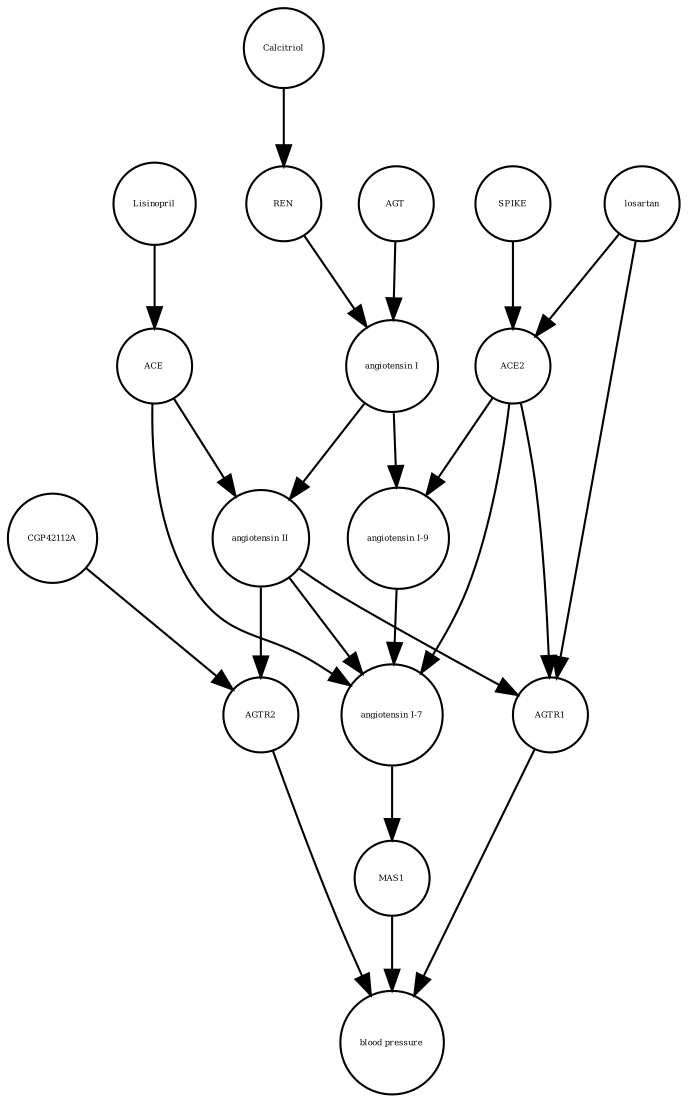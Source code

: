strict digraph  {
MAS1 [annotation="", bipartite=0, cls=macromolecule, fontsize=4, label=MAS1, shape=circle];
"blood pressure" [annotation="", bipartite=0, cls=phenotype, fontsize=4, label="blood pressure", shape=circle];
AGTR2 [annotation="", bipartite=0, cls=macromolecule, fontsize=4, label=AGTR2, shape=circle];
AGTR1 [annotation="", bipartite=0, cls=macromolecule, fontsize=4, label=AGTR1, shape=circle];
Calcitriol [annotation="", bipartite=0, cls="simple chemical", fontsize=4, label=Calcitriol, shape=circle];
CGP42112A [annotation="", bipartite=0, cls="simple chemical", fontsize=4, label=CGP42112A, shape=circle];
losartan [annotation="", bipartite=0, cls="simple chemical", fontsize=4, label=losartan, shape=circle];
REN [annotation="", bipartite=0, cls=macromolecule, fontsize=4, label=REN, shape=circle];
ACE [annotation="", bipartite=0, cls=macromolecule, fontsize=4, label=ACE, shape=circle];
"angiotensin I-9" [annotation="", bipartite=0, cls="simple chemical", fontsize=4, label="angiotensin I-9", shape=circle];
AGT [annotation="", bipartite=0, cls=macromolecule, fontsize=4, label=AGT, shape=circle];
"angiotensin II" [annotation="", bipartite=0, cls="simple chemical", fontsize=4, label="angiotensin II", shape=circle];
ACE2 [annotation="", bipartite=0, cls=macromolecule, fontsize=4, label=ACE2, shape=circle];
"angiotensin I-7" [annotation="", bipartite=0, cls="simple chemical", fontsize=4, label="angiotensin I-7", shape=circle];
Lisinopril [annotation="", bipartite=0, cls="simple chemical", fontsize=4, label=Lisinopril, shape=circle];
SPIKE [annotation="", bipartite=0, cls=macromolecule, fontsize=4, label=SPIKE, shape=circle];
"angiotensin I" [annotation="", bipartite=0, cls="simple chemical", fontsize=4, label="angiotensin I", shape=circle];
MAS1 -> "blood pressure"  [annotation="", interaction_type=inhibition];
AGTR2 -> "blood pressure"  [annotation="", interaction_type=inhibition];
AGTR1 -> "blood pressure"  [annotation="", interaction_type=stimulation];
Calcitriol -> REN  [annotation="", interaction_type=inhibition];
CGP42112A -> AGTR2  [annotation="", interaction_type=production];
losartan -> ACE2  [annotation="", interaction_type=production];
losartan -> AGTR1  [annotation="", interaction_type=production];
REN -> "angiotensin I"  [annotation="", interaction_type=catalysis];
ACE -> "angiotensin I-7"  [annotation="", interaction_type=catalysis];
ACE -> "angiotensin II"  [annotation="", interaction_type=catalysis];
"angiotensin I-9" -> "angiotensin I-7"  [annotation="", interaction_type=production];
AGT -> "angiotensin I"  [annotation="", interaction_type=production];
"angiotensin II" -> "angiotensin I-7"  [annotation="", interaction_type=production];
"angiotensin II" -> AGTR1  [annotation="", interaction_type=production];
"angiotensin II" -> AGTR2  [annotation="", interaction_type=production];
ACE2 -> "angiotensin I-7"  [annotation="", interaction_type=catalysis];
ACE2 -> "angiotensin I-9"  [annotation="", interaction_type=catalysis];
ACE2 -> AGTR1  [annotation="", interaction_type=production];
"angiotensin I-7" -> MAS1  [annotation="", interaction_type=production];
Lisinopril -> ACE  [annotation="", interaction_type=production];
SPIKE -> ACE2  [annotation="", interaction_type=production];
"angiotensin I" -> "angiotensin II"  [annotation="", interaction_type=production];
"angiotensin I" -> "angiotensin I-9"  [annotation="", interaction_type=production];
}
